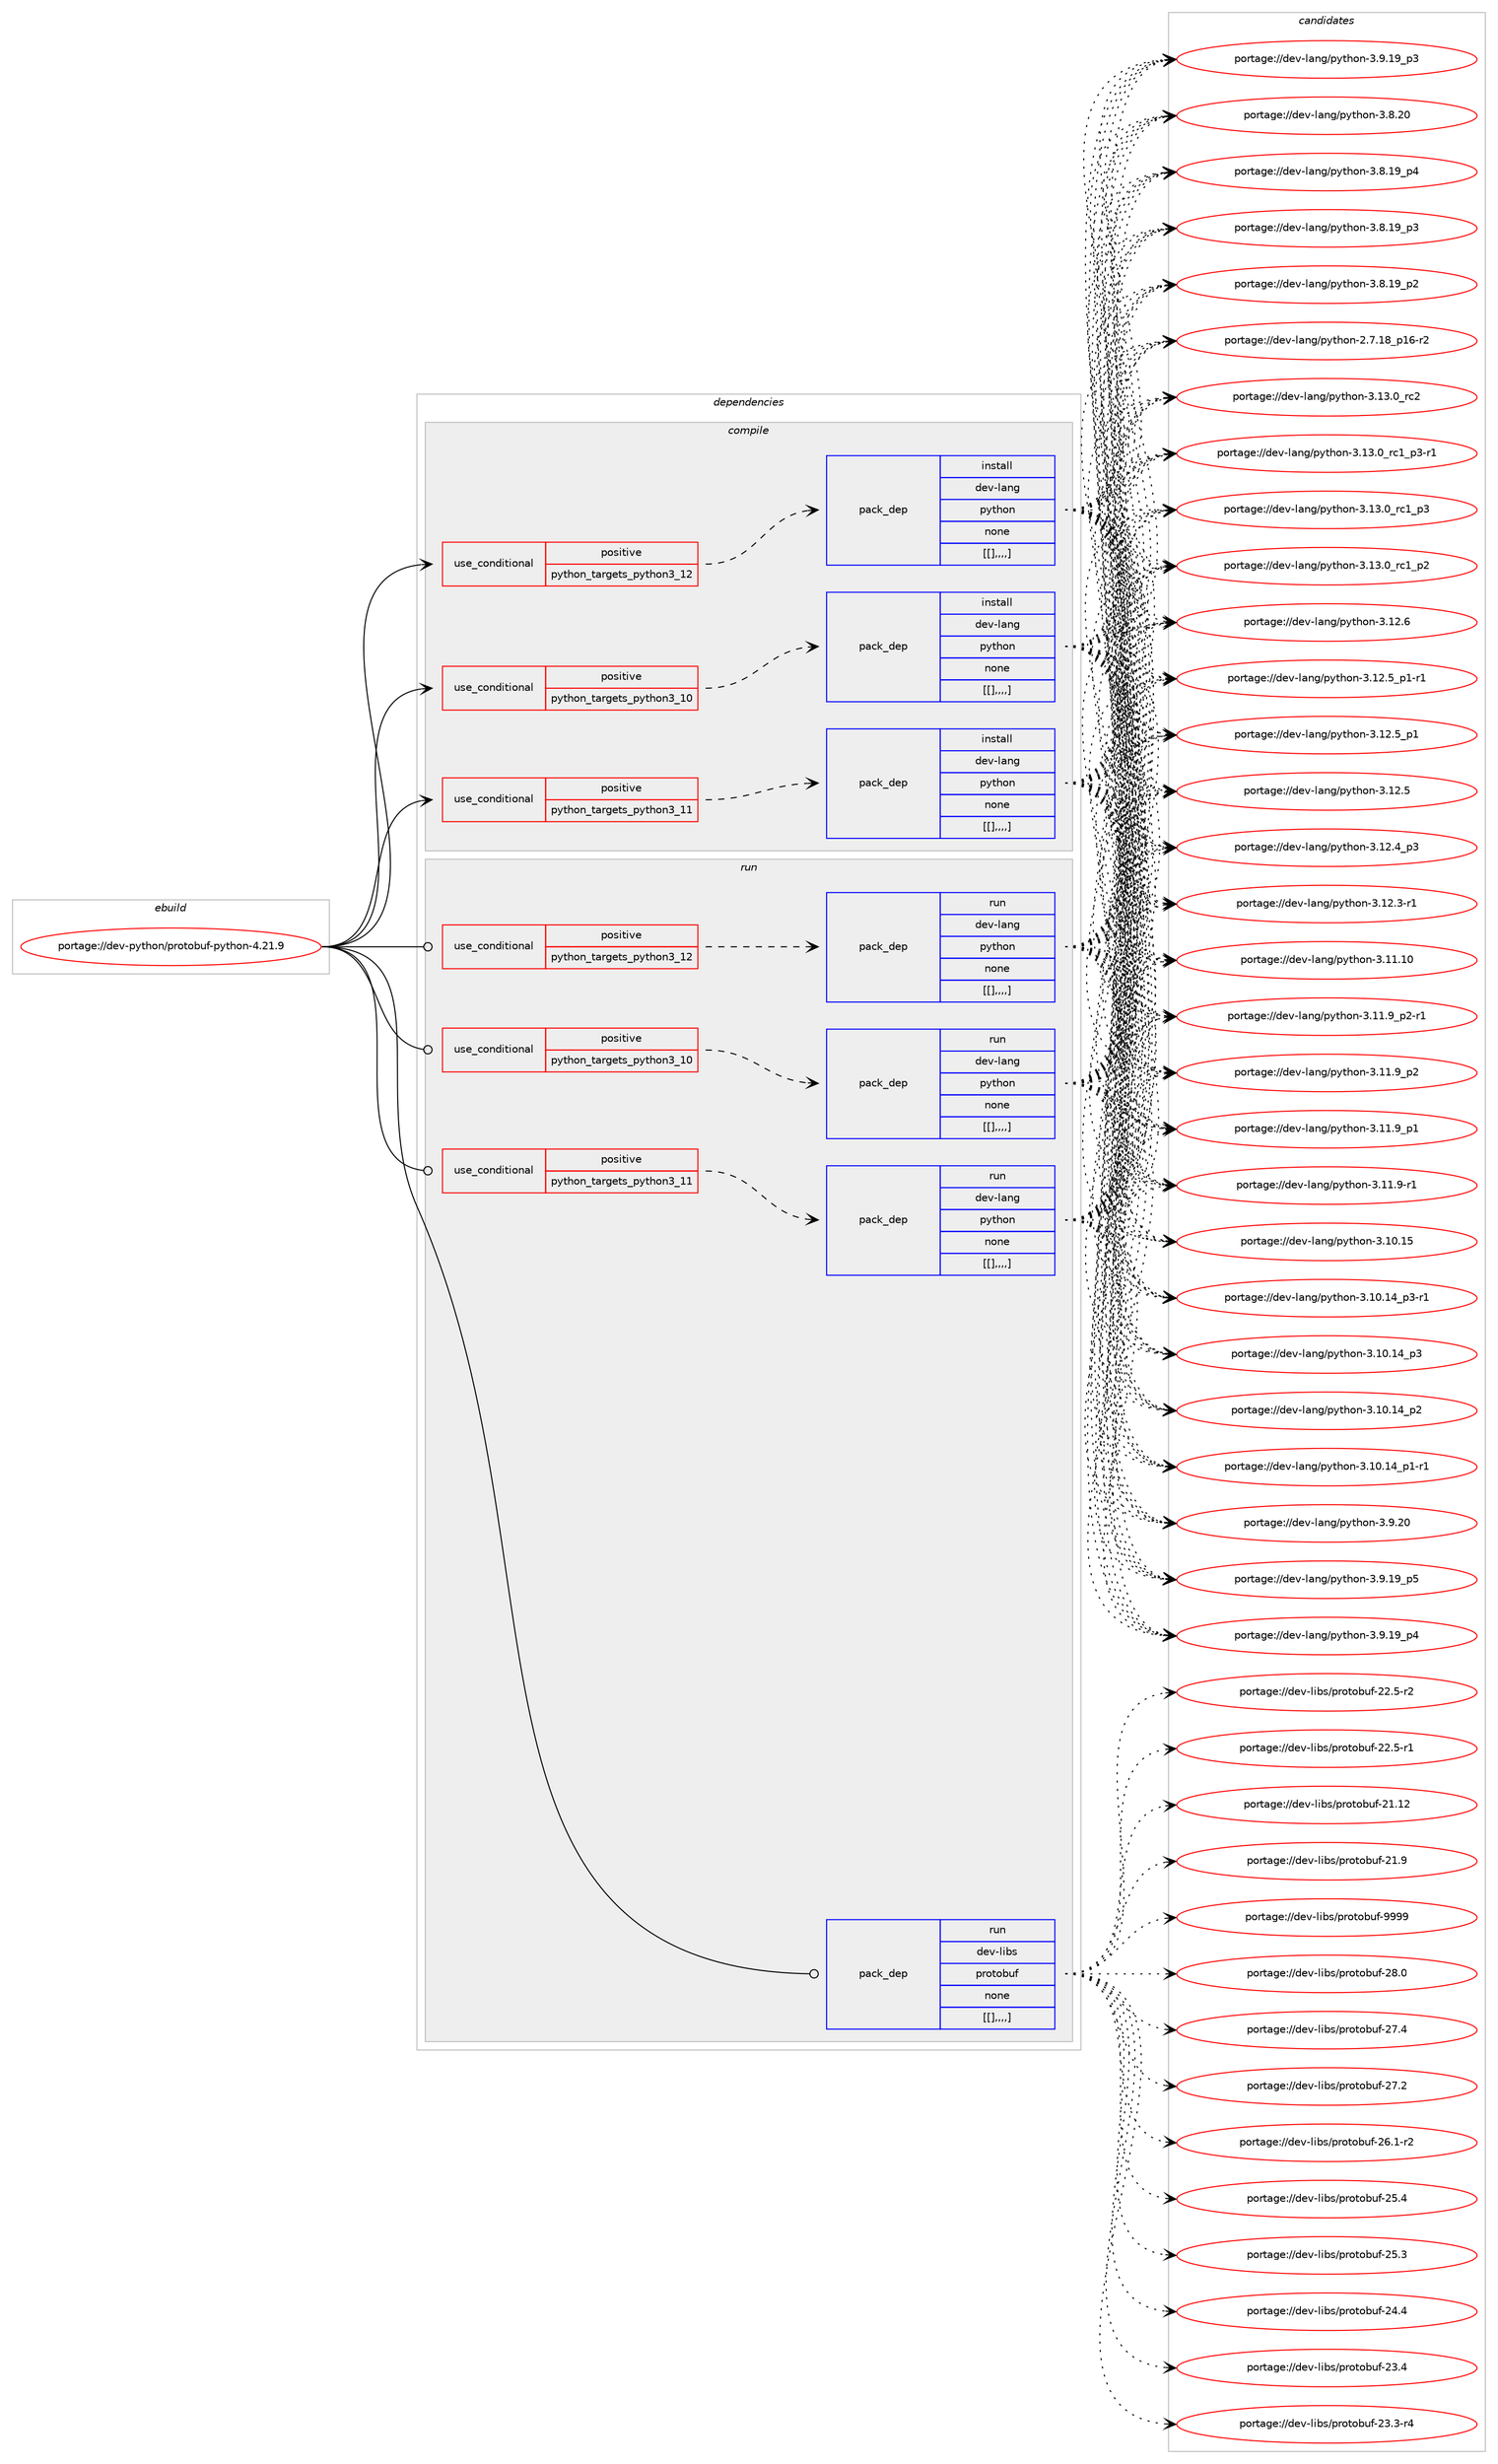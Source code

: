 digraph prolog {

# *************
# Graph options
# *************

newrank=true;
concentrate=true;
compound=true;
graph [rankdir=LR,fontname=Helvetica,fontsize=10,ranksep=1.5];#, ranksep=2.5, nodesep=0.2];
edge  [arrowhead=vee];
node  [fontname=Helvetica,fontsize=10];

# **********
# The ebuild
# **********

subgraph cluster_leftcol {
color=gray;
label=<<i>ebuild</i>>;
id [label="portage://dev-python/protobuf-python-4.21.9", color=red, width=4, href="../dev-python/protobuf-python-4.21.9.svg"];
}

# ****************
# The dependencies
# ****************

subgraph cluster_midcol {
color=gray;
label=<<i>dependencies</i>>;
subgraph cluster_compile {
fillcolor="#eeeeee";
style=filled;
label=<<i>compile</i>>;
subgraph cond37091 {
dependency156599 [label=<<TABLE BORDER="0" CELLBORDER="1" CELLSPACING="0" CELLPADDING="4"><TR><TD ROWSPAN="3" CELLPADDING="10">use_conditional</TD></TR><TR><TD>positive</TD></TR><TR><TD>python_targets_python3_10</TD></TR></TABLE>>, shape=none, color=red];
subgraph pack118288 {
dependency156600 [label=<<TABLE BORDER="0" CELLBORDER="1" CELLSPACING="0" CELLPADDING="4" WIDTH="220"><TR><TD ROWSPAN="6" CELLPADDING="30">pack_dep</TD></TR><TR><TD WIDTH="110">install</TD></TR><TR><TD>dev-lang</TD></TR><TR><TD>python</TD></TR><TR><TD>none</TD></TR><TR><TD>[[],,,,]</TD></TR></TABLE>>, shape=none, color=blue];
}
dependency156599:e -> dependency156600:w [weight=20,style="dashed",arrowhead="vee"];
}
id:e -> dependency156599:w [weight=20,style="solid",arrowhead="vee"];
subgraph cond37092 {
dependency156601 [label=<<TABLE BORDER="0" CELLBORDER="1" CELLSPACING="0" CELLPADDING="4"><TR><TD ROWSPAN="3" CELLPADDING="10">use_conditional</TD></TR><TR><TD>positive</TD></TR><TR><TD>python_targets_python3_11</TD></TR></TABLE>>, shape=none, color=red];
subgraph pack118289 {
dependency156602 [label=<<TABLE BORDER="0" CELLBORDER="1" CELLSPACING="0" CELLPADDING="4" WIDTH="220"><TR><TD ROWSPAN="6" CELLPADDING="30">pack_dep</TD></TR><TR><TD WIDTH="110">install</TD></TR><TR><TD>dev-lang</TD></TR><TR><TD>python</TD></TR><TR><TD>none</TD></TR><TR><TD>[[],,,,]</TD></TR></TABLE>>, shape=none, color=blue];
}
dependency156601:e -> dependency156602:w [weight=20,style="dashed",arrowhead="vee"];
}
id:e -> dependency156601:w [weight=20,style="solid",arrowhead="vee"];
subgraph cond37093 {
dependency156603 [label=<<TABLE BORDER="0" CELLBORDER="1" CELLSPACING="0" CELLPADDING="4"><TR><TD ROWSPAN="3" CELLPADDING="10">use_conditional</TD></TR><TR><TD>positive</TD></TR><TR><TD>python_targets_python3_12</TD></TR></TABLE>>, shape=none, color=red];
subgraph pack118290 {
dependency156604 [label=<<TABLE BORDER="0" CELLBORDER="1" CELLSPACING="0" CELLPADDING="4" WIDTH="220"><TR><TD ROWSPAN="6" CELLPADDING="30">pack_dep</TD></TR><TR><TD WIDTH="110">install</TD></TR><TR><TD>dev-lang</TD></TR><TR><TD>python</TD></TR><TR><TD>none</TD></TR><TR><TD>[[],,,,]</TD></TR></TABLE>>, shape=none, color=blue];
}
dependency156603:e -> dependency156604:w [weight=20,style="dashed",arrowhead="vee"];
}
id:e -> dependency156603:w [weight=20,style="solid",arrowhead="vee"];
}
subgraph cluster_compileandrun {
fillcolor="#eeeeee";
style=filled;
label=<<i>compile and run</i>>;
}
subgraph cluster_run {
fillcolor="#eeeeee";
style=filled;
label=<<i>run</i>>;
subgraph cond37094 {
dependency156605 [label=<<TABLE BORDER="0" CELLBORDER="1" CELLSPACING="0" CELLPADDING="4"><TR><TD ROWSPAN="3" CELLPADDING="10">use_conditional</TD></TR><TR><TD>positive</TD></TR><TR><TD>python_targets_python3_10</TD></TR></TABLE>>, shape=none, color=red];
subgraph pack118291 {
dependency156606 [label=<<TABLE BORDER="0" CELLBORDER="1" CELLSPACING="0" CELLPADDING="4" WIDTH="220"><TR><TD ROWSPAN="6" CELLPADDING="30">pack_dep</TD></TR><TR><TD WIDTH="110">run</TD></TR><TR><TD>dev-lang</TD></TR><TR><TD>python</TD></TR><TR><TD>none</TD></TR><TR><TD>[[],,,,]</TD></TR></TABLE>>, shape=none, color=blue];
}
dependency156605:e -> dependency156606:w [weight=20,style="dashed",arrowhead="vee"];
}
id:e -> dependency156605:w [weight=20,style="solid",arrowhead="odot"];
subgraph cond37095 {
dependency156607 [label=<<TABLE BORDER="0" CELLBORDER="1" CELLSPACING="0" CELLPADDING="4"><TR><TD ROWSPAN="3" CELLPADDING="10">use_conditional</TD></TR><TR><TD>positive</TD></TR><TR><TD>python_targets_python3_11</TD></TR></TABLE>>, shape=none, color=red];
subgraph pack118292 {
dependency156608 [label=<<TABLE BORDER="0" CELLBORDER="1" CELLSPACING="0" CELLPADDING="4" WIDTH="220"><TR><TD ROWSPAN="6" CELLPADDING="30">pack_dep</TD></TR><TR><TD WIDTH="110">run</TD></TR><TR><TD>dev-lang</TD></TR><TR><TD>python</TD></TR><TR><TD>none</TD></TR><TR><TD>[[],,,,]</TD></TR></TABLE>>, shape=none, color=blue];
}
dependency156607:e -> dependency156608:w [weight=20,style="dashed",arrowhead="vee"];
}
id:e -> dependency156607:w [weight=20,style="solid",arrowhead="odot"];
subgraph cond37096 {
dependency156609 [label=<<TABLE BORDER="0" CELLBORDER="1" CELLSPACING="0" CELLPADDING="4"><TR><TD ROWSPAN="3" CELLPADDING="10">use_conditional</TD></TR><TR><TD>positive</TD></TR><TR><TD>python_targets_python3_12</TD></TR></TABLE>>, shape=none, color=red];
subgraph pack118293 {
dependency156610 [label=<<TABLE BORDER="0" CELLBORDER="1" CELLSPACING="0" CELLPADDING="4" WIDTH="220"><TR><TD ROWSPAN="6" CELLPADDING="30">pack_dep</TD></TR><TR><TD WIDTH="110">run</TD></TR><TR><TD>dev-lang</TD></TR><TR><TD>python</TD></TR><TR><TD>none</TD></TR><TR><TD>[[],,,,]</TD></TR></TABLE>>, shape=none, color=blue];
}
dependency156609:e -> dependency156610:w [weight=20,style="dashed",arrowhead="vee"];
}
id:e -> dependency156609:w [weight=20,style="solid",arrowhead="odot"];
subgraph pack118294 {
dependency156611 [label=<<TABLE BORDER="0" CELLBORDER="1" CELLSPACING="0" CELLPADDING="4" WIDTH="220"><TR><TD ROWSPAN="6" CELLPADDING="30">pack_dep</TD></TR><TR><TD WIDTH="110">run</TD></TR><TR><TD>dev-libs</TD></TR><TR><TD>protobuf</TD></TR><TR><TD>none</TD></TR><TR><TD>[[],,,,]</TD></TR></TABLE>>, shape=none, color=blue];
}
id:e -> dependency156611:w [weight=20,style="solid",arrowhead="odot"];
}
}

# **************
# The candidates
# **************

subgraph cluster_choices {
rank=same;
color=gray;
label=<<i>candidates</i>>;

subgraph choice118288 {
color=black;
nodesep=1;
choice10010111845108971101034711212111610411111045514649514648951149950 [label="portage://dev-lang/python-3.13.0_rc2", color=red, width=4,href="../dev-lang/python-3.13.0_rc2.svg"];
choice1001011184510897110103471121211161041111104551464951464895114994995112514511449 [label="portage://dev-lang/python-3.13.0_rc1_p3-r1", color=red, width=4,href="../dev-lang/python-3.13.0_rc1_p3-r1.svg"];
choice100101118451089711010347112121116104111110455146495146489511499499511251 [label="portage://dev-lang/python-3.13.0_rc1_p3", color=red, width=4,href="../dev-lang/python-3.13.0_rc1_p3.svg"];
choice100101118451089711010347112121116104111110455146495146489511499499511250 [label="portage://dev-lang/python-3.13.0_rc1_p2", color=red, width=4,href="../dev-lang/python-3.13.0_rc1_p2.svg"];
choice10010111845108971101034711212111610411111045514649504654 [label="portage://dev-lang/python-3.12.6", color=red, width=4,href="../dev-lang/python-3.12.6.svg"];
choice1001011184510897110103471121211161041111104551464950465395112494511449 [label="portage://dev-lang/python-3.12.5_p1-r1", color=red, width=4,href="../dev-lang/python-3.12.5_p1-r1.svg"];
choice100101118451089711010347112121116104111110455146495046539511249 [label="portage://dev-lang/python-3.12.5_p1", color=red, width=4,href="../dev-lang/python-3.12.5_p1.svg"];
choice10010111845108971101034711212111610411111045514649504653 [label="portage://dev-lang/python-3.12.5", color=red, width=4,href="../dev-lang/python-3.12.5.svg"];
choice100101118451089711010347112121116104111110455146495046529511251 [label="portage://dev-lang/python-3.12.4_p3", color=red, width=4,href="../dev-lang/python-3.12.4_p3.svg"];
choice100101118451089711010347112121116104111110455146495046514511449 [label="portage://dev-lang/python-3.12.3-r1", color=red, width=4,href="../dev-lang/python-3.12.3-r1.svg"];
choice1001011184510897110103471121211161041111104551464949464948 [label="portage://dev-lang/python-3.11.10", color=red, width=4,href="../dev-lang/python-3.11.10.svg"];
choice1001011184510897110103471121211161041111104551464949465795112504511449 [label="portage://dev-lang/python-3.11.9_p2-r1", color=red, width=4,href="../dev-lang/python-3.11.9_p2-r1.svg"];
choice100101118451089711010347112121116104111110455146494946579511250 [label="portage://dev-lang/python-3.11.9_p2", color=red, width=4,href="../dev-lang/python-3.11.9_p2.svg"];
choice100101118451089711010347112121116104111110455146494946579511249 [label="portage://dev-lang/python-3.11.9_p1", color=red, width=4,href="../dev-lang/python-3.11.9_p1.svg"];
choice100101118451089711010347112121116104111110455146494946574511449 [label="portage://dev-lang/python-3.11.9-r1", color=red, width=4,href="../dev-lang/python-3.11.9-r1.svg"];
choice1001011184510897110103471121211161041111104551464948464953 [label="portage://dev-lang/python-3.10.15", color=red, width=4,href="../dev-lang/python-3.10.15.svg"];
choice100101118451089711010347112121116104111110455146494846495295112514511449 [label="portage://dev-lang/python-3.10.14_p3-r1", color=red, width=4,href="../dev-lang/python-3.10.14_p3-r1.svg"];
choice10010111845108971101034711212111610411111045514649484649529511251 [label="portage://dev-lang/python-3.10.14_p3", color=red, width=4,href="../dev-lang/python-3.10.14_p3.svg"];
choice10010111845108971101034711212111610411111045514649484649529511250 [label="portage://dev-lang/python-3.10.14_p2", color=red, width=4,href="../dev-lang/python-3.10.14_p2.svg"];
choice100101118451089711010347112121116104111110455146494846495295112494511449 [label="portage://dev-lang/python-3.10.14_p1-r1", color=red, width=4,href="../dev-lang/python-3.10.14_p1-r1.svg"];
choice10010111845108971101034711212111610411111045514657465048 [label="portage://dev-lang/python-3.9.20", color=red, width=4,href="../dev-lang/python-3.9.20.svg"];
choice100101118451089711010347112121116104111110455146574649579511253 [label="portage://dev-lang/python-3.9.19_p5", color=red, width=4,href="../dev-lang/python-3.9.19_p5.svg"];
choice100101118451089711010347112121116104111110455146574649579511252 [label="portage://dev-lang/python-3.9.19_p4", color=red, width=4,href="../dev-lang/python-3.9.19_p4.svg"];
choice100101118451089711010347112121116104111110455146574649579511251 [label="portage://dev-lang/python-3.9.19_p3", color=red, width=4,href="../dev-lang/python-3.9.19_p3.svg"];
choice10010111845108971101034711212111610411111045514656465048 [label="portage://dev-lang/python-3.8.20", color=red, width=4,href="../dev-lang/python-3.8.20.svg"];
choice100101118451089711010347112121116104111110455146564649579511252 [label="portage://dev-lang/python-3.8.19_p4", color=red, width=4,href="../dev-lang/python-3.8.19_p4.svg"];
choice100101118451089711010347112121116104111110455146564649579511251 [label="portage://dev-lang/python-3.8.19_p3", color=red, width=4,href="../dev-lang/python-3.8.19_p3.svg"];
choice100101118451089711010347112121116104111110455146564649579511250 [label="portage://dev-lang/python-3.8.19_p2", color=red, width=4,href="../dev-lang/python-3.8.19_p2.svg"];
choice100101118451089711010347112121116104111110455046554649569511249544511450 [label="portage://dev-lang/python-2.7.18_p16-r2", color=red, width=4,href="../dev-lang/python-2.7.18_p16-r2.svg"];
dependency156600:e -> choice10010111845108971101034711212111610411111045514649514648951149950:w [style=dotted,weight="100"];
dependency156600:e -> choice1001011184510897110103471121211161041111104551464951464895114994995112514511449:w [style=dotted,weight="100"];
dependency156600:e -> choice100101118451089711010347112121116104111110455146495146489511499499511251:w [style=dotted,weight="100"];
dependency156600:e -> choice100101118451089711010347112121116104111110455146495146489511499499511250:w [style=dotted,weight="100"];
dependency156600:e -> choice10010111845108971101034711212111610411111045514649504654:w [style=dotted,weight="100"];
dependency156600:e -> choice1001011184510897110103471121211161041111104551464950465395112494511449:w [style=dotted,weight="100"];
dependency156600:e -> choice100101118451089711010347112121116104111110455146495046539511249:w [style=dotted,weight="100"];
dependency156600:e -> choice10010111845108971101034711212111610411111045514649504653:w [style=dotted,weight="100"];
dependency156600:e -> choice100101118451089711010347112121116104111110455146495046529511251:w [style=dotted,weight="100"];
dependency156600:e -> choice100101118451089711010347112121116104111110455146495046514511449:w [style=dotted,weight="100"];
dependency156600:e -> choice1001011184510897110103471121211161041111104551464949464948:w [style=dotted,weight="100"];
dependency156600:e -> choice1001011184510897110103471121211161041111104551464949465795112504511449:w [style=dotted,weight="100"];
dependency156600:e -> choice100101118451089711010347112121116104111110455146494946579511250:w [style=dotted,weight="100"];
dependency156600:e -> choice100101118451089711010347112121116104111110455146494946579511249:w [style=dotted,weight="100"];
dependency156600:e -> choice100101118451089711010347112121116104111110455146494946574511449:w [style=dotted,weight="100"];
dependency156600:e -> choice1001011184510897110103471121211161041111104551464948464953:w [style=dotted,weight="100"];
dependency156600:e -> choice100101118451089711010347112121116104111110455146494846495295112514511449:w [style=dotted,weight="100"];
dependency156600:e -> choice10010111845108971101034711212111610411111045514649484649529511251:w [style=dotted,weight="100"];
dependency156600:e -> choice10010111845108971101034711212111610411111045514649484649529511250:w [style=dotted,weight="100"];
dependency156600:e -> choice100101118451089711010347112121116104111110455146494846495295112494511449:w [style=dotted,weight="100"];
dependency156600:e -> choice10010111845108971101034711212111610411111045514657465048:w [style=dotted,weight="100"];
dependency156600:e -> choice100101118451089711010347112121116104111110455146574649579511253:w [style=dotted,weight="100"];
dependency156600:e -> choice100101118451089711010347112121116104111110455146574649579511252:w [style=dotted,weight="100"];
dependency156600:e -> choice100101118451089711010347112121116104111110455146574649579511251:w [style=dotted,weight="100"];
dependency156600:e -> choice10010111845108971101034711212111610411111045514656465048:w [style=dotted,weight="100"];
dependency156600:e -> choice100101118451089711010347112121116104111110455146564649579511252:w [style=dotted,weight="100"];
dependency156600:e -> choice100101118451089711010347112121116104111110455146564649579511251:w [style=dotted,weight="100"];
dependency156600:e -> choice100101118451089711010347112121116104111110455146564649579511250:w [style=dotted,weight="100"];
dependency156600:e -> choice100101118451089711010347112121116104111110455046554649569511249544511450:w [style=dotted,weight="100"];
}
subgraph choice118289 {
color=black;
nodesep=1;
choice10010111845108971101034711212111610411111045514649514648951149950 [label="portage://dev-lang/python-3.13.0_rc2", color=red, width=4,href="../dev-lang/python-3.13.0_rc2.svg"];
choice1001011184510897110103471121211161041111104551464951464895114994995112514511449 [label="portage://dev-lang/python-3.13.0_rc1_p3-r1", color=red, width=4,href="../dev-lang/python-3.13.0_rc1_p3-r1.svg"];
choice100101118451089711010347112121116104111110455146495146489511499499511251 [label="portage://dev-lang/python-3.13.0_rc1_p3", color=red, width=4,href="../dev-lang/python-3.13.0_rc1_p3.svg"];
choice100101118451089711010347112121116104111110455146495146489511499499511250 [label="portage://dev-lang/python-3.13.0_rc1_p2", color=red, width=4,href="../dev-lang/python-3.13.0_rc1_p2.svg"];
choice10010111845108971101034711212111610411111045514649504654 [label="portage://dev-lang/python-3.12.6", color=red, width=4,href="../dev-lang/python-3.12.6.svg"];
choice1001011184510897110103471121211161041111104551464950465395112494511449 [label="portage://dev-lang/python-3.12.5_p1-r1", color=red, width=4,href="../dev-lang/python-3.12.5_p1-r1.svg"];
choice100101118451089711010347112121116104111110455146495046539511249 [label="portage://dev-lang/python-3.12.5_p1", color=red, width=4,href="../dev-lang/python-3.12.5_p1.svg"];
choice10010111845108971101034711212111610411111045514649504653 [label="portage://dev-lang/python-3.12.5", color=red, width=4,href="../dev-lang/python-3.12.5.svg"];
choice100101118451089711010347112121116104111110455146495046529511251 [label="portage://dev-lang/python-3.12.4_p3", color=red, width=4,href="../dev-lang/python-3.12.4_p3.svg"];
choice100101118451089711010347112121116104111110455146495046514511449 [label="portage://dev-lang/python-3.12.3-r1", color=red, width=4,href="../dev-lang/python-3.12.3-r1.svg"];
choice1001011184510897110103471121211161041111104551464949464948 [label="portage://dev-lang/python-3.11.10", color=red, width=4,href="../dev-lang/python-3.11.10.svg"];
choice1001011184510897110103471121211161041111104551464949465795112504511449 [label="portage://dev-lang/python-3.11.9_p2-r1", color=red, width=4,href="../dev-lang/python-3.11.9_p2-r1.svg"];
choice100101118451089711010347112121116104111110455146494946579511250 [label="portage://dev-lang/python-3.11.9_p2", color=red, width=4,href="../dev-lang/python-3.11.9_p2.svg"];
choice100101118451089711010347112121116104111110455146494946579511249 [label="portage://dev-lang/python-3.11.9_p1", color=red, width=4,href="../dev-lang/python-3.11.9_p1.svg"];
choice100101118451089711010347112121116104111110455146494946574511449 [label="portage://dev-lang/python-3.11.9-r1", color=red, width=4,href="../dev-lang/python-3.11.9-r1.svg"];
choice1001011184510897110103471121211161041111104551464948464953 [label="portage://dev-lang/python-3.10.15", color=red, width=4,href="../dev-lang/python-3.10.15.svg"];
choice100101118451089711010347112121116104111110455146494846495295112514511449 [label="portage://dev-lang/python-3.10.14_p3-r1", color=red, width=4,href="../dev-lang/python-3.10.14_p3-r1.svg"];
choice10010111845108971101034711212111610411111045514649484649529511251 [label="portage://dev-lang/python-3.10.14_p3", color=red, width=4,href="../dev-lang/python-3.10.14_p3.svg"];
choice10010111845108971101034711212111610411111045514649484649529511250 [label="portage://dev-lang/python-3.10.14_p2", color=red, width=4,href="../dev-lang/python-3.10.14_p2.svg"];
choice100101118451089711010347112121116104111110455146494846495295112494511449 [label="portage://dev-lang/python-3.10.14_p1-r1", color=red, width=4,href="../dev-lang/python-3.10.14_p1-r1.svg"];
choice10010111845108971101034711212111610411111045514657465048 [label="portage://dev-lang/python-3.9.20", color=red, width=4,href="../dev-lang/python-3.9.20.svg"];
choice100101118451089711010347112121116104111110455146574649579511253 [label="portage://dev-lang/python-3.9.19_p5", color=red, width=4,href="../dev-lang/python-3.9.19_p5.svg"];
choice100101118451089711010347112121116104111110455146574649579511252 [label="portage://dev-lang/python-3.9.19_p4", color=red, width=4,href="../dev-lang/python-3.9.19_p4.svg"];
choice100101118451089711010347112121116104111110455146574649579511251 [label="portage://dev-lang/python-3.9.19_p3", color=red, width=4,href="../dev-lang/python-3.9.19_p3.svg"];
choice10010111845108971101034711212111610411111045514656465048 [label="portage://dev-lang/python-3.8.20", color=red, width=4,href="../dev-lang/python-3.8.20.svg"];
choice100101118451089711010347112121116104111110455146564649579511252 [label="portage://dev-lang/python-3.8.19_p4", color=red, width=4,href="../dev-lang/python-3.8.19_p4.svg"];
choice100101118451089711010347112121116104111110455146564649579511251 [label="portage://dev-lang/python-3.8.19_p3", color=red, width=4,href="../dev-lang/python-3.8.19_p3.svg"];
choice100101118451089711010347112121116104111110455146564649579511250 [label="portage://dev-lang/python-3.8.19_p2", color=red, width=4,href="../dev-lang/python-3.8.19_p2.svg"];
choice100101118451089711010347112121116104111110455046554649569511249544511450 [label="portage://dev-lang/python-2.7.18_p16-r2", color=red, width=4,href="../dev-lang/python-2.7.18_p16-r2.svg"];
dependency156602:e -> choice10010111845108971101034711212111610411111045514649514648951149950:w [style=dotted,weight="100"];
dependency156602:e -> choice1001011184510897110103471121211161041111104551464951464895114994995112514511449:w [style=dotted,weight="100"];
dependency156602:e -> choice100101118451089711010347112121116104111110455146495146489511499499511251:w [style=dotted,weight="100"];
dependency156602:e -> choice100101118451089711010347112121116104111110455146495146489511499499511250:w [style=dotted,weight="100"];
dependency156602:e -> choice10010111845108971101034711212111610411111045514649504654:w [style=dotted,weight="100"];
dependency156602:e -> choice1001011184510897110103471121211161041111104551464950465395112494511449:w [style=dotted,weight="100"];
dependency156602:e -> choice100101118451089711010347112121116104111110455146495046539511249:w [style=dotted,weight="100"];
dependency156602:e -> choice10010111845108971101034711212111610411111045514649504653:w [style=dotted,weight="100"];
dependency156602:e -> choice100101118451089711010347112121116104111110455146495046529511251:w [style=dotted,weight="100"];
dependency156602:e -> choice100101118451089711010347112121116104111110455146495046514511449:w [style=dotted,weight="100"];
dependency156602:e -> choice1001011184510897110103471121211161041111104551464949464948:w [style=dotted,weight="100"];
dependency156602:e -> choice1001011184510897110103471121211161041111104551464949465795112504511449:w [style=dotted,weight="100"];
dependency156602:e -> choice100101118451089711010347112121116104111110455146494946579511250:w [style=dotted,weight="100"];
dependency156602:e -> choice100101118451089711010347112121116104111110455146494946579511249:w [style=dotted,weight="100"];
dependency156602:e -> choice100101118451089711010347112121116104111110455146494946574511449:w [style=dotted,weight="100"];
dependency156602:e -> choice1001011184510897110103471121211161041111104551464948464953:w [style=dotted,weight="100"];
dependency156602:e -> choice100101118451089711010347112121116104111110455146494846495295112514511449:w [style=dotted,weight="100"];
dependency156602:e -> choice10010111845108971101034711212111610411111045514649484649529511251:w [style=dotted,weight="100"];
dependency156602:e -> choice10010111845108971101034711212111610411111045514649484649529511250:w [style=dotted,weight="100"];
dependency156602:e -> choice100101118451089711010347112121116104111110455146494846495295112494511449:w [style=dotted,weight="100"];
dependency156602:e -> choice10010111845108971101034711212111610411111045514657465048:w [style=dotted,weight="100"];
dependency156602:e -> choice100101118451089711010347112121116104111110455146574649579511253:w [style=dotted,weight="100"];
dependency156602:e -> choice100101118451089711010347112121116104111110455146574649579511252:w [style=dotted,weight="100"];
dependency156602:e -> choice100101118451089711010347112121116104111110455146574649579511251:w [style=dotted,weight="100"];
dependency156602:e -> choice10010111845108971101034711212111610411111045514656465048:w [style=dotted,weight="100"];
dependency156602:e -> choice100101118451089711010347112121116104111110455146564649579511252:w [style=dotted,weight="100"];
dependency156602:e -> choice100101118451089711010347112121116104111110455146564649579511251:w [style=dotted,weight="100"];
dependency156602:e -> choice100101118451089711010347112121116104111110455146564649579511250:w [style=dotted,weight="100"];
dependency156602:e -> choice100101118451089711010347112121116104111110455046554649569511249544511450:w [style=dotted,weight="100"];
}
subgraph choice118290 {
color=black;
nodesep=1;
choice10010111845108971101034711212111610411111045514649514648951149950 [label="portage://dev-lang/python-3.13.0_rc2", color=red, width=4,href="../dev-lang/python-3.13.0_rc2.svg"];
choice1001011184510897110103471121211161041111104551464951464895114994995112514511449 [label="portage://dev-lang/python-3.13.0_rc1_p3-r1", color=red, width=4,href="../dev-lang/python-3.13.0_rc1_p3-r1.svg"];
choice100101118451089711010347112121116104111110455146495146489511499499511251 [label="portage://dev-lang/python-3.13.0_rc1_p3", color=red, width=4,href="../dev-lang/python-3.13.0_rc1_p3.svg"];
choice100101118451089711010347112121116104111110455146495146489511499499511250 [label="portage://dev-lang/python-3.13.0_rc1_p2", color=red, width=4,href="../dev-lang/python-3.13.0_rc1_p2.svg"];
choice10010111845108971101034711212111610411111045514649504654 [label="portage://dev-lang/python-3.12.6", color=red, width=4,href="../dev-lang/python-3.12.6.svg"];
choice1001011184510897110103471121211161041111104551464950465395112494511449 [label="portage://dev-lang/python-3.12.5_p1-r1", color=red, width=4,href="../dev-lang/python-3.12.5_p1-r1.svg"];
choice100101118451089711010347112121116104111110455146495046539511249 [label="portage://dev-lang/python-3.12.5_p1", color=red, width=4,href="../dev-lang/python-3.12.5_p1.svg"];
choice10010111845108971101034711212111610411111045514649504653 [label="portage://dev-lang/python-3.12.5", color=red, width=4,href="../dev-lang/python-3.12.5.svg"];
choice100101118451089711010347112121116104111110455146495046529511251 [label="portage://dev-lang/python-3.12.4_p3", color=red, width=4,href="../dev-lang/python-3.12.4_p3.svg"];
choice100101118451089711010347112121116104111110455146495046514511449 [label="portage://dev-lang/python-3.12.3-r1", color=red, width=4,href="../dev-lang/python-3.12.3-r1.svg"];
choice1001011184510897110103471121211161041111104551464949464948 [label="portage://dev-lang/python-3.11.10", color=red, width=4,href="../dev-lang/python-3.11.10.svg"];
choice1001011184510897110103471121211161041111104551464949465795112504511449 [label="portage://dev-lang/python-3.11.9_p2-r1", color=red, width=4,href="../dev-lang/python-3.11.9_p2-r1.svg"];
choice100101118451089711010347112121116104111110455146494946579511250 [label="portage://dev-lang/python-3.11.9_p2", color=red, width=4,href="../dev-lang/python-3.11.9_p2.svg"];
choice100101118451089711010347112121116104111110455146494946579511249 [label="portage://dev-lang/python-3.11.9_p1", color=red, width=4,href="../dev-lang/python-3.11.9_p1.svg"];
choice100101118451089711010347112121116104111110455146494946574511449 [label="portage://dev-lang/python-3.11.9-r1", color=red, width=4,href="../dev-lang/python-3.11.9-r1.svg"];
choice1001011184510897110103471121211161041111104551464948464953 [label="portage://dev-lang/python-3.10.15", color=red, width=4,href="../dev-lang/python-3.10.15.svg"];
choice100101118451089711010347112121116104111110455146494846495295112514511449 [label="portage://dev-lang/python-3.10.14_p3-r1", color=red, width=4,href="../dev-lang/python-3.10.14_p3-r1.svg"];
choice10010111845108971101034711212111610411111045514649484649529511251 [label="portage://dev-lang/python-3.10.14_p3", color=red, width=4,href="../dev-lang/python-3.10.14_p3.svg"];
choice10010111845108971101034711212111610411111045514649484649529511250 [label="portage://dev-lang/python-3.10.14_p2", color=red, width=4,href="../dev-lang/python-3.10.14_p2.svg"];
choice100101118451089711010347112121116104111110455146494846495295112494511449 [label="portage://dev-lang/python-3.10.14_p1-r1", color=red, width=4,href="../dev-lang/python-3.10.14_p1-r1.svg"];
choice10010111845108971101034711212111610411111045514657465048 [label="portage://dev-lang/python-3.9.20", color=red, width=4,href="../dev-lang/python-3.9.20.svg"];
choice100101118451089711010347112121116104111110455146574649579511253 [label="portage://dev-lang/python-3.9.19_p5", color=red, width=4,href="../dev-lang/python-3.9.19_p5.svg"];
choice100101118451089711010347112121116104111110455146574649579511252 [label="portage://dev-lang/python-3.9.19_p4", color=red, width=4,href="../dev-lang/python-3.9.19_p4.svg"];
choice100101118451089711010347112121116104111110455146574649579511251 [label="portage://dev-lang/python-3.9.19_p3", color=red, width=4,href="../dev-lang/python-3.9.19_p3.svg"];
choice10010111845108971101034711212111610411111045514656465048 [label="portage://dev-lang/python-3.8.20", color=red, width=4,href="../dev-lang/python-3.8.20.svg"];
choice100101118451089711010347112121116104111110455146564649579511252 [label="portage://dev-lang/python-3.8.19_p4", color=red, width=4,href="../dev-lang/python-3.8.19_p4.svg"];
choice100101118451089711010347112121116104111110455146564649579511251 [label="portage://dev-lang/python-3.8.19_p3", color=red, width=4,href="../dev-lang/python-3.8.19_p3.svg"];
choice100101118451089711010347112121116104111110455146564649579511250 [label="portage://dev-lang/python-3.8.19_p2", color=red, width=4,href="../dev-lang/python-3.8.19_p2.svg"];
choice100101118451089711010347112121116104111110455046554649569511249544511450 [label="portage://dev-lang/python-2.7.18_p16-r2", color=red, width=4,href="../dev-lang/python-2.7.18_p16-r2.svg"];
dependency156604:e -> choice10010111845108971101034711212111610411111045514649514648951149950:w [style=dotted,weight="100"];
dependency156604:e -> choice1001011184510897110103471121211161041111104551464951464895114994995112514511449:w [style=dotted,weight="100"];
dependency156604:e -> choice100101118451089711010347112121116104111110455146495146489511499499511251:w [style=dotted,weight="100"];
dependency156604:e -> choice100101118451089711010347112121116104111110455146495146489511499499511250:w [style=dotted,weight="100"];
dependency156604:e -> choice10010111845108971101034711212111610411111045514649504654:w [style=dotted,weight="100"];
dependency156604:e -> choice1001011184510897110103471121211161041111104551464950465395112494511449:w [style=dotted,weight="100"];
dependency156604:e -> choice100101118451089711010347112121116104111110455146495046539511249:w [style=dotted,weight="100"];
dependency156604:e -> choice10010111845108971101034711212111610411111045514649504653:w [style=dotted,weight="100"];
dependency156604:e -> choice100101118451089711010347112121116104111110455146495046529511251:w [style=dotted,weight="100"];
dependency156604:e -> choice100101118451089711010347112121116104111110455146495046514511449:w [style=dotted,weight="100"];
dependency156604:e -> choice1001011184510897110103471121211161041111104551464949464948:w [style=dotted,weight="100"];
dependency156604:e -> choice1001011184510897110103471121211161041111104551464949465795112504511449:w [style=dotted,weight="100"];
dependency156604:e -> choice100101118451089711010347112121116104111110455146494946579511250:w [style=dotted,weight="100"];
dependency156604:e -> choice100101118451089711010347112121116104111110455146494946579511249:w [style=dotted,weight="100"];
dependency156604:e -> choice100101118451089711010347112121116104111110455146494946574511449:w [style=dotted,weight="100"];
dependency156604:e -> choice1001011184510897110103471121211161041111104551464948464953:w [style=dotted,weight="100"];
dependency156604:e -> choice100101118451089711010347112121116104111110455146494846495295112514511449:w [style=dotted,weight="100"];
dependency156604:e -> choice10010111845108971101034711212111610411111045514649484649529511251:w [style=dotted,weight="100"];
dependency156604:e -> choice10010111845108971101034711212111610411111045514649484649529511250:w [style=dotted,weight="100"];
dependency156604:e -> choice100101118451089711010347112121116104111110455146494846495295112494511449:w [style=dotted,weight="100"];
dependency156604:e -> choice10010111845108971101034711212111610411111045514657465048:w [style=dotted,weight="100"];
dependency156604:e -> choice100101118451089711010347112121116104111110455146574649579511253:w [style=dotted,weight="100"];
dependency156604:e -> choice100101118451089711010347112121116104111110455146574649579511252:w [style=dotted,weight="100"];
dependency156604:e -> choice100101118451089711010347112121116104111110455146574649579511251:w [style=dotted,weight="100"];
dependency156604:e -> choice10010111845108971101034711212111610411111045514656465048:w [style=dotted,weight="100"];
dependency156604:e -> choice100101118451089711010347112121116104111110455146564649579511252:w [style=dotted,weight="100"];
dependency156604:e -> choice100101118451089711010347112121116104111110455146564649579511251:w [style=dotted,weight="100"];
dependency156604:e -> choice100101118451089711010347112121116104111110455146564649579511250:w [style=dotted,weight="100"];
dependency156604:e -> choice100101118451089711010347112121116104111110455046554649569511249544511450:w [style=dotted,weight="100"];
}
subgraph choice118291 {
color=black;
nodesep=1;
choice10010111845108971101034711212111610411111045514649514648951149950 [label="portage://dev-lang/python-3.13.0_rc2", color=red, width=4,href="../dev-lang/python-3.13.0_rc2.svg"];
choice1001011184510897110103471121211161041111104551464951464895114994995112514511449 [label="portage://dev-lang/python-3.13.0_rc1_p3-r1", color=red, width=4,href="../dev-lang/python-3.13.0_rc1_p3-r1.svg"];
choice100101118451089711010347112121116104111110455146495146489511499499511251 [label="portage://dev-lang/python-3.13.0_rc1_p3", color=red, width=4,href="../dev-lang/python-3.13.0_rc1_p3.svg"];
choice100101118451089711010347112121116104111110455146495146489511499499511250 [label="portage://dev-lang/python-3.13.0_rc1_p2", color=red, width=4,href="../dev-lang/python-3.13.0_rc1_p2.svg"];
choice10010111845108971101034711212111610411111045514649504654 [label="portage://dev-lang/python-3.12.6", color=red, width=4,href="../dev-lang/python-3.12.6.svg"];
choice1001011184510897110103471121211161041111104551464950465395112494511449 [label="portage://dev-lang/python-3.12.5_p1-r1", color=red, width=4,href="../dev-lang/python-3.12.5_p1-r1.svg"];
choice100101118451089711010347112121116104111110455146495046539511249 [label="portage://dev-lang/python-3.12.5_p1", color=red, width=4,href="../dev-lang/python-3.12.5_p1.svg"];
choice10010111845108971101034711212111610411111045514649504653 [label="portage://dev-lang/python-3.12.5", color=red, width=4,href="../dev-lang/python-3.12.5.svg"];
choice100101118451089711010347112121116104111110455146495046529511251 [label="portage://dev-lang/python-3.12.4_p3", color=red, width=4,href="../dev-lang/python-3.12.4_p3.svg"];
choice100101118451089711010347112121116104111110455146495046514511449 [label="portage://dev-lang/python-3.12.3-r1", color=red, width=4,href="../dev-lang/python-3.12.3-r1.svg"];
choice1001011184510897110103471121211161041111104551464949464948 [label="portage://dev-lang/python-3.11.10", color=red, width=4,href="../dev-lang/python-3.11.10.svg"];
choice1001011184510897110103471121211161041111104551464949465795112504511449 [label="portage://dev-lang/python-3.11.9_p2-r1", color=red, width=4,href="../dev-lang/python-3.11.9_p2-r1.svg"];
choice100101118451089711010347112121116104111110455146494946579511250 [label="portage://dev-lang/python-3.11.9_p2", color=red, width=4,href="../dev-lang/python-3.11.9_p2.svg"];
choice100101118451089711010347112121116104111110455146494946579511249 [label="portage://dev-lang/python-3.11.9_p1", color=red, width=4,href="../dev-lang/python-3.11.9_p1.svg"];
choice100101118451089711010347112121116104111110455146494946574511449 [label="portage://dev-lang/python-3.11.9-r1", color=red, width=4,href="../dev-lang/python-3.11.9-r1.svg"];
choice1001011184510897110103471121211161041111104551464948464953 [label="portage://dev-lang/python-3.10.15", color=red, width=4,href="../dev-lang/python-3.10.15.svg"];
choice100101118451089711010347112121116104111110455146494846495295112514511449 [label="portage://dev-lang/python-3.10.14_p3-r1", color=red, width=4,href="../dev-lang/python-3.10.14_p3-r1.svg"];
choice10010111845108971101034711212111610411111045514649484649529511251 [label="portage://dev-lang/python-3.10.14_p3", color=red, width=4,href="../dev-lang/python-3.10.14_p3.svg"];
choice10010111845108971101034711212111610411111045514649484649529511250 [label="portage://dev-lang/python-3.10.14_p2", color=red, width=4,href="../dev-lang/python-3.10.14_p2.svg"];
choice100101118451089711010347112121116104111110455146494846495295112494511449 [label="portage://dev-lang/python-3.10.14_p1-r1", color=red, width=4,href="../dev-lang/python-3.10.14_p1-r1.svg"];
choice10010111845108971101034711212111610411111045514657465048 [label="portage://dev-lang/python-3.9.20", color=red, width=4,href="../dev-lang/python-3.9.20.svg"];
choice100101118451089711010347112121116104111110455146574649579511253 [label="portage://dev-lang/python-3.9.19_p5", color=red, width=4,href="../dev-lang/python-3.9.19_p5.svg"];
choice100101118451089711010347112121116104111110455146574649579511252 [label="portage://dev-lang/python-3.9.19_p4", color=red, width=4,href="../dev-lang/python-3.9.19_p4.svg"];
choice100101118451089711010347112121116104111110455146574649579511251 [label="portage://dev-lang/python-3.9.19_p3", color=red, width=4,href="../dev-lang/python-3.9.19_p3.svg"];
choice10010111845108971101034711212111610411111045514656465048 [label="portage://dev-lang/python-3.8.20", color=red, width=4,href="../dev-lang/python-3.8.20.svg"];
choice100101118451089711010347112121116104111110455146564649579511252 [label="portage://dev-lang/python-3.8.19_p4", color=red, width=4,href="../dev-lang/python-3.8.19_p4.svg"];
choice100101118451089711010347112121116104111110455146564649579511251 [label="portage://dev-lang/python-3.8.19_p3", color=red, width=4,href="../dev-lang/python-3.8.19_p3.svg"];
choice100101118451089711010347112121116104111110455146564649579511250 [label="portage://dev-lang/python-3.8.19_p2", color=red, width=4,href="../dev-lang/python-3.8.19_p2.svg"];
choice100101118451089711010347112121116104111110455046554649569511249544511450 [label="portage://dev-lang/python-2.7.18_p16-r2", color=red, width=4,href="../dev-lang/python-2.7.18_p16-r2.svg"];
dependency156606:e -> choice10010111845108971101034711212111610411111045514649514648951149950:w [style=dotted,weight="100"];
dependency156606:e -> choice1001011184510897110103471121211161041111104551464951464895114994995112514511449:w [style=dotted,weight="100"];
dependency156606:e -> choice100101118451089711010347112121116104111110455146495146489511499499511251:w [style=dotted,weight="100"];
dependency156606:e -> choice100101118451089711010347112121116104111110455146495146489511499499511250:w [style=dotted,weight="100"];
dependency156606:e -> choice10010111845108971101034711212111610411111045514649504654:w [style=dotted,weight="100"];
dependency156606:e -> choice1001011184510897110103471121211161041111104551464950465395112494511449:w [style=dotted,weight="100"];
dependency156606:e -> choice100101118451089711010347112121116104111110455146495046539511249:w [style=dotted,weight="100"];
dependency156606:e -> choice10010111845108971101034711212111610411111045514649504653:w [style=dotted,weight="100"];
dependency156606:e -> choice100101118451089711010347112121116104111110455146495046529511251:w [style=dotted,weight="100"];
dependency156606:e -> choice100101118451089711010347112121116104111110455146495046514511449:w [style=dotted,weight="100"];
dependency156606:e -> choice1001011184510897110103471121211161041111104551464949464948:w [style=dotted,weight="100"];
dependency156606:e -> choice1001011184510897110103471121211161041111104551464949465795112504511449:w [style=dotted,weight="100"];
dependency156606:e -> choice100101118451089711010347112121116104111110455146494946579511250:w [style=dotted,weight="100"];
dependency156606:e -> choice100101118451089711010347112121116104111110455146494946579511249:w [style=dotted,weight="100"];
dependency156606:e -> choice100101118451089711010347112121116104111110455146494946574511449:w [style=dotted,weight="100"];
dependency156606:e -> choice1001011184510897110103471121211161041111104551464948464953:w [style=dotted,weight="100"];
dependency156606:e -> choice100101118451089711010347112121116104111110455146494846495295112514511449:w [style=dotted,weight="100"];
dependency156606:e -> choice10010111845108971101034711212111610411111045514649484649529511251:w [style=dotted,weight="100"];
dependency156606:e -> choice10010111845108971101034711212111610411111045514649484649529511250:w [style=dotted,weight="100"];
dependency156606:e -> choice100101118451089711010347112121116104111110455146494846495295112494511449:w [style=dotted,weight="100"];
dependency156606:e -> choice10010111845108971101034711212111610411111045514657465048:w [style=dotted,weight="100"];
dependency156606:e -> choice100101118451089711010347112121116104111110455146574649579511253:w [style=dotted,weight="100"];
dependency156606:e -> choice100101118451089711010347112121116104111110455146574649579511252:w [style=dotted,weight="100"];
dependency156606:e -> choice100101118451089711010347112121116104111110455146574649579511251:w [style=dotted,weight="100"];
dependency156606:e -> choice10010111845108971101034711212111610411111045514656465048:w [style=dotted,weight="100"];
dependency156606:e -> choice100101118451089711010347112121116104111110455146564649579511252:w [style=dotted,weight="100"];
dependency156606:e -> choice100101118451089711010347112121116104111110455146564649579511251:w [style=dotted,weight="100"];
dependency156606:e -> choice100101118451089711010347112121116104111110455146564649579511250:w [style=dotted,weight="100"];
dependency156606:e -> choice100101118451089711010347112121116104111110455046554649569511249544511450:w [style=dotted,weight="100"];
}
subgraph choice118292 {
color=black;
nodesep=1;
choice10010111845108971101034711212111610411111045514649514648951149950 [label="portage://dev-lang/python-3.13.0_rc2", color=red, width=4,href="../dev-lang/python-3.13.0_rc2.svg"];
choice1001011184510897110103471121211161041111104551464951464895114994995112514511449 [label="portage://dev-lang/python-3.13.0_rc1_p3-r1", color=red, width=4,href="../dev-lang/python-3.13.0_rc1_p3-r1.svg"];
choice100101118451089711010347112121116104111110455146495146489511499499511251 [label="portage://dev-lang/python-3.13.0_rc1_p3", color=red, width=4,href="../dev-lang/python-3.13.0_rc1_p3.svg"];
choice100101118451089711010347112121116104111110455146495146489511499499511250 [label="portage://dev-lang/python-3.13.0_rc1_p2", color=red, width=4,href="../dev-lang/python-3.13.0_rc1_p2.svg"];
choice10010111845108971101034711212111610411111045514649504654 [label="portage://dev-lang/python-3.12.6", color=red, width=4,href="../dev-lang/python-3.12.6.svg"];
choice1001011184510897110103471121211161041111104551464950465395112494511449 [label="portage://dev-lang/python-3.12.5_p1-r1", color=red, width=4,href="../dev-lang/python-3.12.5_p1-r1.svg"];
choice100101118451089711010347112121116104111110455146495046539511249 [label="portage://dev-lang/python-3.12.5_p1", color=red, width=4,href="../dev-lang/python-3.12.5_p1.svg"];
choice10010111845108971101034711212111610411111045514649504653 [label="portage://dev-lang/python-3.12.5", color=red, width=4,href="../dev-lang/python-3.12.5.svg"];
choice100101118451089711010347112121116104111110455146495046529511251 [label="portage://dev-lang/python-3.12.4_p3", color=red, width=4,href="../dev-lang/python-3.12.4_p3.svg"];
choice100101118451089711010347112121116104111110455146495046514511449 [label="portage://dev-lang/python-3.12.3-r1", color=red, width=4,href="../dev-lang/python-3.12.3-r1.svg"];
choice1001011184510897110103471121211161041111104551464949464948 [label="portage://dev-lang/python-3.11.10", color=red, width=4,href="../dev-lang/python-3.11.10.svg"];
choice1001011184510897110103471121211161041111104551464949465795112504511449 [label="portage://dev-lang/python-3.11.9_p2-r1", color=red, width=4,href="../dev-lang/python-3.11.9_p2-r1.svg"];
choice100101118451089711010347112121116104111110455146494946579511250 [label="portage://dev-lang/python-3.11.9_p2", color=red, width=4,href="../dev-lang/python-3.11.9_p2.svg"];
choice100101118451089711010347112121116104111110455146494946579511249 [label="portage://dev-lang/python-3.11.9_p1", color=red, width=4,href="../dev-lang/python-3.11.9_p1.svg"];
choice100101118451089711010347112121116104111110455146494946574511449 [label="portage://dev-lang/python-3.11.9-r1", color=red, width=4,href="../dev-lang/python-3.11.9-r1.svg"];
choice1001011184510897110103471121211161041111104551464948464953 [label="portage://dev-lang/python-3.10.15", color=red, width=4,href="../dev-lang/python-3.10.15.svg"];
choice100101118451089711010347112121116104111110455146494846495295112514511449 [label="portage://dev-lang/python-3.10.14_p3-r1", color=red, width=4,href="../dev-lang/python-3.10.14_p3-r1.svg"];
choice10010111845108971101034711212111610411111045514649484649529511251 [label="portage://dev-lang/python-3.10.14_p3", color=red, width=4,href="../dev-lang/python-3.10.14_p3.svg"];
choice10010111845108971101034711212111610411111045514649484649529511250 [label="portage://dev-lang/python-3.10.14_p2", color=red, width=4,href="../dev-lang/python-3.10.14_p2.svg"];
choice100101118451089711010347112121116104111110455146494846495295112494511449 [label="portage://dev-lang/python-3.10.14_p1-r1", color=red, width=4,href="../dev-lang/python-3.10.14_p1-r1.svg"];
choice10010111845108971101034711212111610411111045514657465048 [label="portage://dev-lang/python-3.9.20", color=red, width=4,href="../dev-lang/python-3.9.20.svg"];
choice100101118451089711010347112121116104111110455146574649579511253 [label="portage://dev-lang/python-3.9.19_p5", color=red, width=4,href="../dev-lang/python-3.9.19_p5.svg"];
choice100101118451089711010347112121116104111110455146574649579511252 [label="portage://dev-lang/python-3.9.19_p4", color=red, width=4,href="../dev-lang/python-3.9.19_p4.svg"];
choice100101118451089711010347112121116104111110455146574649579511251 [label="portage://dev-lang/python-3.9.19_p3", color=red, width=4,href="../dev-lang/python-3.9.19_p3.svg"];
choice10010111845108971101034711212111610411111045514656465048 [label="portage://dev-lang/python-3.8.20", color=red, width=4,href="../dev-lang/python-3.8.20.svg"];
choice100101118451089711010347112121116104111110455146564649579511252 [label="portage://dev-lang/python-3.8.19_p4", color=red, width=4,href="../dev-lang/python-3.8.19_p4.svg"];
choice100101118451089711010347112121116104111110455146564649579511251 [label="portage://dev-lang/python-3.8.19_p3", color=red, width=4,href="../dev-lang/python-3.8.19_p3.svg"];
choice100101118451089711010347112121116104111110455146564649579511250 [label="portage://dev-lang/python-3.8.19_p2", color=red, width=4,href="../dev-lang/python-3.8.19_p2.svg"];
choice100101118451089711010347112121116104111110455046554649569511249544511450 [label="portage://dev-lang/python-2.7.18_p16-r2", color=red, width=4,href="../dev-lang/python-2.7.18_p16-r2.svg"];
dependency156608:e -> choice10010111845108971101034711212111610411111045514649514648951149950:w [style=dotted,weight="100"];
dependency156608:e -> choice1001011184510897110103471121211161041111104551464951464895114994995112514511449:w [style=dotted,weight="100"];
dependency156608:e -> choice100101118451089711010347112121116104111110455146495146489511499499511251:w [style=dotted,weight="100"];
dependency156608:e -> choice100101118451089711010347112121116104111110455146495146489511499499511250:w [style=dotted,weight="100"];
dependency156608:e -> choice10010111845108971101034711212111610411111045514649504654:w [style=dotted,weight="100"];
dependency156608:e -> choice1001011184510897110103471121211161041111104551464950465395112494511449:w [style=dotted,weight="100"];
dependency156608:e -> choice100101118451089711010347112121116104111110455146495046539511249:w [style=dotted,weight="100"];
dependency156608:e -> choice10010111845108971101034711212111610411111045514649504653:w [style=dotted,weight="100"];
dependency156608:e -> choice100101118451089711010347112121116104111110455146495046529511251:w [style=dotted,weight="100"];
dependency156608:e -> choice100101118451089711010347112121116104111110455146495046514511449:w [style=dotted,weight="100"];
dependency156608:e -> choice1001011184510897110103471121211161041111104551464949464948:w [style=dotted,weight="100"];
dependency156608:e -> choice1001011184510897110103471121211161041111104551464949465795112504511449:w [style=dotted,weight="100"];
dependency156608:e -> choice100101118451089711010347112121116104111110455146494946579511250:w [style=dotted,weight="100"];
dependency156608:e -> choice100101118451089711010347112121116104111110455146494946579511249:w [style=dotted,weight="100"];
dependency156608:e -> choice100101118451089711010347112121116104111110455146494946574511449:w [style=dotted,weight="100"];
dependency156608:e -> choice1001011184510897110103471121211161041111104551464948464953:w [style=dotted,weight="100"];
dependency156608:e -> choice100101118451089711010347112121116104111110455146494846495295112514511449:w [style=dotted,weight="100"];
dependency156608:e -> choice10010111845108971101034711212111610411111045514649484649529511251:w [style=dotted,weight="100"];
dependency156608:e -> choice10010111845108971101034711212111610411111045514649484649529511250:w [style=dotted,weight="100"];
dependency156608:e -> choice100101118451089711010347112121116104111110455146494846495295112494511449:w [style=dotted,weight="100"];
dependency156608:e -> choice10010111845108971101034711212111610411111045514657465048:w [style=dotted,weight="100"];
dependency156608:e -> choice100101118451089711010347112121116104111110455146574649579511253:w [style=dotted,weight="100"];
dependency156608:e -> choice100101118451089711010347112121116104111110455146574649579511252:w [style=dotted,weight="100"];
dependency156608:e -> choice100101118451089711010347112121116104111110455146574649579511251:w [style=dotted,weight="100"];
dependency156608:e -> choice10010111845108971101034711212111610411111045514656465048:w [style=dotted,weight="100"];
dependency156608:e -> choice100101118451089711010347112121116104111110455146564649579511252:w [style=dotted,weight="100"];
dependency156608:e -> choice100101118451089711010347112121116104111110455146564649579511251:w [style=dotted,weight="100"];
dependency156608:e -> choice100101118451089711010347112121116104111110455146564649579511250:w [style=dotted,weight="100"];
dependency156608:e -> choice100101118451089711010347112121116104111110455046554649569511249544511450:w [style=dotted,weight="100"];
}
subgraph choice118293 {
color=black;
nodesep=1;
choice10010111845108971101034711212111610411111045514649514648951149950 [label="portage://dev-lang/python-3.13.0_rc2", color=red, width=4,href="../dev-lang/python-3.13.0_rc2.svg"];
choice1001011184510897110103471121211161041111104551464951464895114994995112514511449 [label="portage://dev-lang/python-3.13.0_rc1_p3-r1", color=red, width=4,href="../dev-lang/python-3.13.0_rc1_p3-r1.svg"];
choice100101118451089711010347112121116104111110455146495146489511499499511251 [label="portage://dev-lang/python-3.13.0_rc1_p3", color=red, width=4,href="../dev-lang/python-3.13.0_rc1_p3.svg"];
choice100101118451089711010347112121116104111110455146495146489511499499511250 [label="portage://dev-lang/python-3.13.0_rc1_p2", color=red, width=4,href="../dev-lang/python-3.13.0_rc1_p2.svg"];
choice10010111845108971101034711212111610411111045514649504654 [label="portage://dev-lang/python-3.12.6", color=red, width=4,href="../dev-lang/python-3.12.6.svg"];
choice1001011184510897110103471121211161041111104551464950465395112494511449 [label="portage://dev-lang/python-3.12.5_p1-r1", color=red, width=4,href="../dev-lang/python-3.12.5_p1-r1.svg"];
choice100101118451089711010347112121116104111110455146495046539511249 [label="portage://dev-lang/python-3.12.5_p1", color=red, width=4,href="../dev-lang/python-3.12.5_p1.svg"];
choice10010111845108971101034711212111610411111045514649504653 [label="portage://dev-lang/python-3.12.5", color=red, width=4,href="../dev-lang/python-3.12.5.svg"];
choice100101118451089711010347112121116104111110455146495046529511251 [label="portage://dev-lang/python-3.12.4_p3", color=red, width=4,href="../dev-lang/python-3.12.4_p3.svg"];
choice100101118451089711010347112121116104111110455146495046514511449 [label="portage://dev-lang/python-3.12.3-r1", color=red, width=4,href="../dev-lang/python-3.12.3-r1.svg"];
choice1001011184510897110103471121211161041111104551464949464948 [label="portage://dev-lang/python-3.11.10", color=red, width=4,href="../dev-lang/python-3.11.10.svg"];
choice1001011184510897110103471121211161041111104551464949465795112504511449 [label="portage://dev-lang/python-3.11.9_p2-r1", color=red, width=4,href="../dev-lang/python-3.11.9_p2-r1.svg"];
choice100101118451089711010347112121116104111110455146494946579511250 [label="portage://dev-lang/python-3.11.9_p2", color=red, width=4,href="../dev-lang/python-3.11.9_p2.svg"];
choice100101118451089711010347112121116104111110455146494946579511249 [label="portage://dev-lang/python-3.11.9_p1", color=red, width=4,href="../dev-lang/python-3.11.9_p1.svg"];
choice100101118451089711010347112121116104111110455146494946574511449 [label="portage://dev-lang/python-3.11.9-r1", color=red, width=4,href="../dev-lang/python-3.11.9-r1.svg"];
choice1001011184510897110103471121211161041111104551464948464953 [label="portage://dev-lang/python-3.10.15", color=red, width=4,href="../dev-lang/python-3.10.15.svg"];
choice100101118451089711010347112121116104111110455146494846495295112514511449 [label="portage://dev-lang/python-3.10.14_p3-r1", color=red, width=4,href="../dev-lang/python-3.10.14_p3-r1.svg"];
choice10010111845108971101034711212111610411111045514649484649529511251 [label="portage://dev-lang/python-3.10.14_p3", color=red, width=4,href="../dev-lang/python-3.10.14_p3.svg"];
choice10010111845108971101034711212111610411111045514649484649529511250 [label="portage://dev-lang/python-3.10.14_p2", color=red, width=4,href="../dev-lang/python-3.10.14_p2.svg"];
choice100101118451089711010347112121116104111110455146494846495295112494511449 [label="portage://dev-lang/python-3.10.14_p1-r1", color=red, width=4,href="../dev-lang/python-3.10.14_p1-r1.svg"];
choice10010111845108971101034711212111610411111045514657465048 [label="portage://dev-lang/python-3.9.20", color=red, width=4,href="../dev-lang/python-3.9.20.svg"];
choice100101118451089711010347112121116104111110455146574649579511253 [label="portage://dev-lang/python-3.9.19_p5", color=red, width=4,href="../dev-lang/python-3.9.19_p5.svg"];
choice100101118451089711010347112121116104111110455146574649579511252 [label="portage://dev-lang/python-3.9.19_p4", color=red, width=4,href="../dev-lang/python-3.9.19_p4.svg"];
choice100101118451089711010347112121116104111110455146574649579511251 [label="portage://dev-lang/python-3.9.19_p3", color=red, width=4,href="../dev-lang/python-3.9.19_p3.svg"];
choice10010111845108971101034711212111610411111045514656465048 [label="portage://dev-lang/python-3.8.20", color=red, width=4,href="../dev-lang/python-3.8.20.svg"];
choice100101118451089711010347112121116104111110455146564649579511252 [label="portage://dev-lang/python-3.8.19_p4", color=red, width=4,href="../dev-lang/python-3.8.19_p4.svg"];
choice100101118451089711010347112121116104111110455146564649579511251 [label="portage://dev-lang/python-3.8.19_p3", color=red, width=4,href="../dev-lang/python-3.8.19_p3.svg"];
choice100101118451089711010347112121116104111110455146564649579511250 [label="portage://dev-lang/python-3.8.19_p2", color=red, width=4,href="../dev-lang/python-3.8.19_p2.svg"];
choice100101118451089711010347112121116104111110455046554649569511249544511450 [label="portage://dev-lang/python-2.7.18_p16-r2", color=red, width=4,href="../dev-lang/python-2.7.18_p16-r2.svg"];
dependency156610:e -> choice10010111845108971101034711212111610411111045514649514648951149950:w [style=dotted,weight="100"];
dependency156610:e -> choice1001011184510897110103471121211161041111104551464951464895114994995112514511449:w [style=dotted,weight="100"];
dependency156610:e -> choice100101118451089711010347112121116104111110455146495146489511499499511251:w [style=dotted,weight="100"];
dependency156610:e -> choice100101118451089711010347112121116104111110455146495146489511499499511250:w [style=dotted,weight="100"];
dependency156610:e -> choice10010111845108971101034711212111610411111045514649504654:w [style=dotted,weight="100"];
dependency156610:e -> choice1001011184510897110103471121211161041111104551464950465395112494511449:w [style=dotted,weight="100"];
dependency156610:e -> choice100101118451089711010347112121116104111110455146495046539511249:w [style=dotted,weight="100"];
dependency156610:e -> choice10010111845108971101034711212111610411111045514649504653:w [style=dotted,weight="100"];
dependency156610:e -> choice100101118451089711010347112121116104111110455146495046529511251:w [style=dotted,weight="100"];
dependency156610:e -> choice100101118451089711010347112121116104111110455146495046514511449:w [style=dotted,weight="100"];
dependency156610:e -> choice1001011184510897110103471121211161041111104551464949464948:w [style=dotted,weight="100"];
dependency156610:e -> choice1001011184510897110103471121211161041111104551464949465795112504511449:w [style=dotted,weight="100"];
dependency156610:e -> choice100101118451089711010347112121116104111110455146494946579511250:w [style=dotted,weight="100"];
dependency156610:e -> choice100101118451089711010347112121116104111110455146494946579511249:w [style=dotted,weight="100"];
dependency156610:e -> choice100101118451089711010347112121116104111110455146494946574511449:w [style=dotted,weight="100"];
dependency156610:e -> choice1001011184510897110103471121211161041111104551464948464953:w [style=dotted,weight="100"];
dependency156610:e -> choice100101118451089711010347112121116104111110455146494846495295112514511449:w [style=dotted,weight="100"];
dependency156610:e -> choice10010111845108971101034711212111610411111045514649484649529511251:w [style=dotted,weight="100"];
dependency156610:e -> choice10010111845108971101034711212111610411111045514649484649529511250:w [style=dotted,weight="100"];
dependency156610:e -> choice100101118451089711010347112121116104111110455146494846495295112494511449:w [style=dotted,weight="100"];
dependency156610:e -> choice10010111845108971101034711212111610411111045514657465048:w [style=dotted,weight="100"];
dependency156610:e -> choice100101118451089711010347112121116104111110455146574649579511253:w [style=dotted,weight="100"];
dependency156610:e -> choice100101118451089711010347112121116104111110455146574649579511252:w [style=dotted,weight="100"];
dependency156610:e -> choice100101118451089711010347112121116104111110455146574649579511251:w [style=dotted,weight="100"];
dependency156610:e -> choice10010111845108971101034711212111610411111045514656465048:w [style=dotted,weight="100"];
dependency156610:e -> choice100101118451089711010347112121116104111110455146564649579511252:w [style=dotted,weight="100"];
dependency156610:e -> choice100101118451089711010347112121116104111110455146564649579511251:w [style=dotted,weight="100"];
dependency156610:e -> choice100101118451089711010347112121116104111110455146564649579511250:w [style=dotted,weight="100"];
dependency156610:e -> choice100101118451089711010347112121116104111110455046554649569511249544511450:w [style=dotted,weight="100"];
}
subgraph choice118294 {
color=black;
nodesep=1;
choice100101118451081059811547112114111116111981171024557575757 [label="portage://dev-libs/protobuf-9999", color=red, width=4,href="../dev-libs/protobuf-9999.svg"];
choice100101118451081059811547112114111116111981171024550564648 [label="portage://dev-libs/protobuf-28.0", color=red, width=4,href="../dev-libs/protobuf-28.0.svg"];
choice100101118451081059811547112114111116111981171024550554652 [label="portage://dev-libs/protobuf-27.4", color=red, width=4,href="../dev-libs/protobuf-27.4.svg"];
choice100101118451081059811547112114111116111981171024550554650 [label="portage://dev-libs/protobuf-27.2", color=red, width=4,href="../dev-libs/protobuf-27.2.svg"];
choice1001011184510810598115471121141111161119811710245505446494511450 [label="portage://dev-libs/protobuf-26.1-r2", color=red, width=4,href="../dev-libs/protobuf-26.1-r2.svg"];
choice100101118451081059811547112114111116111981171024550534652 [label="portage://dev-libs/protobuf-25.4", color=red, width=4,href="../dev-libs/protobuf-25.4.svg"];
choice100101118451081059811547112114111116111981171024550534651 [label="portage://dev-libs/protobuf-25.3", color=red, width=4,href="../dev-libs/protobuf-25.3.svg"];
choice100101118451081059811547112114111116111981171024550524652 [label="portage://dev-libs/protobuf-24.4", color=red, width=4,href="../dev-libs/protobuf-24.4.svg"];
choice100101118451081059811547112114111116111981171024550514652 [label="portage://dev-libs/protobuf-23.4", color=red, width=4,href="../dev-libs/protobuf-23.4.svg"];
choice1001011184510810598115471121141111161119811710245505146514511452 [label="portage://dev-libs/protobuf-23.3-r4", color=red, width=4,href="../dev-libs/protobuf-23.3-r4.svg"];
choice1001011184510810598115471121141111161119811710245505046534511450 [label="portage://dev-libs/protobuf-22.5-r2", color=red, width=4,href="../dev-libs/protobuf-22.5-r2.svg"];
choice1001011184510810598115471121141111161119811710245505046534511449 [label="portage://dev-libs/protobuf-22.5-r1", color=red, width=4,href="../dev-libs/protobuf-22.5-r1.svg"];
choice10010111845108105981154711211411111611198117102455049464950 [label="portage://dev-libs/protobuf-21.12", color=red, width=4,href="../dev-libs/protobuf-21.12.svg"];
choice100101118451081059811547112114111116111981171024550494657 [label="portage://dev-libs/protobuf-21.9", color=red, width=4,href="../dev-libs/protobuf-21.9.svg"];
dependency156611:e -> choice100101118451081059811547112114111116111981171024557575757:w [style=dotted,weight="100"];
dependency156611:e -> choice100101118451081059811547112114111116111981171024550564648:w [style=dotted,weight="100"];
dependency156611:e -> choice100101118451081059811547112114111116111981171024550554652:w [style=dotted,weight="100"];
dependency156611:e -> choice100101118451081059811547112114111116111981171024550554650:w [style=dotted,weight="100"];
dependency156611:e -> choice1001011184510810598115471121141111161119811710245505446494511450:w [style=dotted,weight="100"];
dependency156611:e -> choice100101118451081059811547112114111116111981171024550534652:w [style=dotted,weight="100"];
dependency156611:e -> choice100101118451081059811547112114111116111981171024550534651:w [style=dotted,weight="100"];
dependency156611:e -> choice100101118451081059811547112114111116111981171024550524652:w [style=dotted,weight="100"];
dependency156611:e -> choice100101118451081059811547112114111116111981171024550514652:w [style=dotted,weight="100"];
dependency156611:e -> choice1001011184510810598115471121141111161119811710245505146514511452:w [style=dotted,weight="100"];
dependency156611:e -> choice1001011184510810598115471121141111161119811710245505046534511450:w [style=dotted,weight="100"];
dependency156611:e -> choice1001011184510810598115471121141111161119811710245505046534511449:w [style=dotted,weight="100"];
dependency156611:e -> choice10010111845108105981154711211411111611198117102455049464950:w [style=dotted,weight="100"];
dependency156611:e -> choice100101118451081059811547112114111116111981171024550494657:w [style=dotted,weight="100"];
}
}

}
